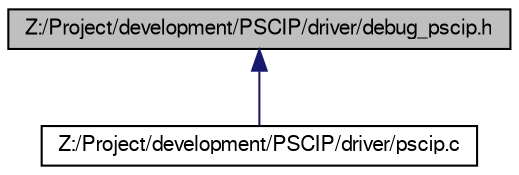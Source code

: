 digraph G
{
  edge [fontname="FreeSans",fontsize="10",labelfontname="FreeSans",labelfontsize="10"];
  node [fontname="FreeSans",fontsize="10",shape=record];
  Node1 [label="Z:/Project/development/PSCIP/driver/debug_pscip.h",height=0.2,width=0.4,color="black", fillcolor="grey75", style="filled" fontcolor="black"];
  Node1 -> Node2 [dir=back,color="midnightblue",fontsize="10",style="solid"];
  Node2 [label="Z:/Project/development/PSCIP/driver/pscip.c",height=0.2,width=0.4,color="black", fillcolor="white", style="filled",URL="$pscip_8c.html",tooltip="PSCIP Driver for Linux Kernel 2.6.x-development version - main file."];
}
